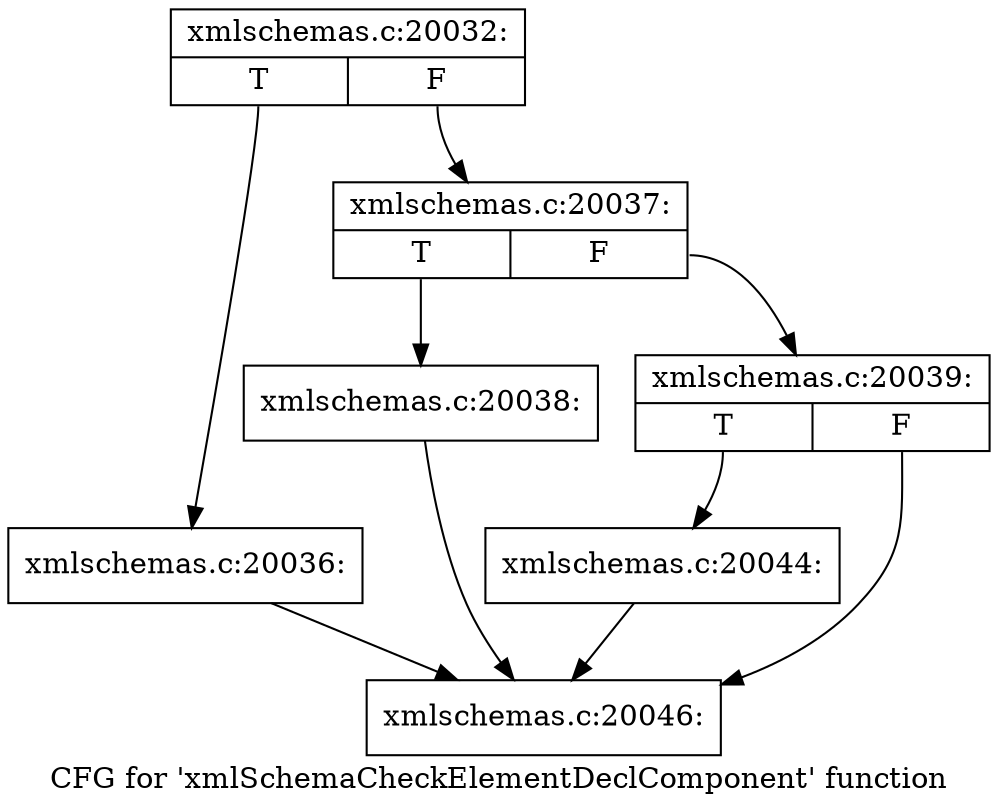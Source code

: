 digraph "CFG for 'xmlSchemaCheckElementDeclComponent' function" {
	label="CFG for 'xmlSchemaCheckElementDeclComponent' function";

	Node0x55d0265969f0 [shape=record,label="{xmlschemas.c:20032:|{<s0>T|<s1>F}}"];
	Node0x55d0265969f0:s0 -> Node0x55d0265973c0;
	Node0x55d0265969f0:s1 -> Node0x55d026597410;
	Node0x55d0265973c0 [shape=record,label="{xmlschemas.c:20036:}"];
	Node0x55d0265973c0 -> Node0x55d026597fa0;
	Node0x55d026597410 [shape=record,label="{xmlschemas.c:20037:|{<s0>T|<s1>F}}"];
	Node0x55d026597410:s0 -> Node0x55d0265977c0;
	Node0x55d026597410:s1 -> Node0x55d026597810;
	Node0x55d0265977c0 [shape=record,label="{xmlschemas.c:20038:}"];
	Node0x55d0265977c0 -> Node0x55d026597fa0;
	Node0x55d026597810 [shape=record,label="{xmlschemas.c:20039:|{<s0>T|<s1>F}}"];
	Node0x55d026597810:s0 -> Node0x55d026597f50;
	Node0x55d026597810:s1 -> Node0x55d026597fa0;
	Node0x55d026597f50 [shape=record,label="{xmlschemas.c:20044:}"];
	Node0x55d026597f50 -> Node0x55d026597fa0;
	Node0x55d026597fa0 [shape=record,label="{xmlschemas.c:20046:}"];
}
